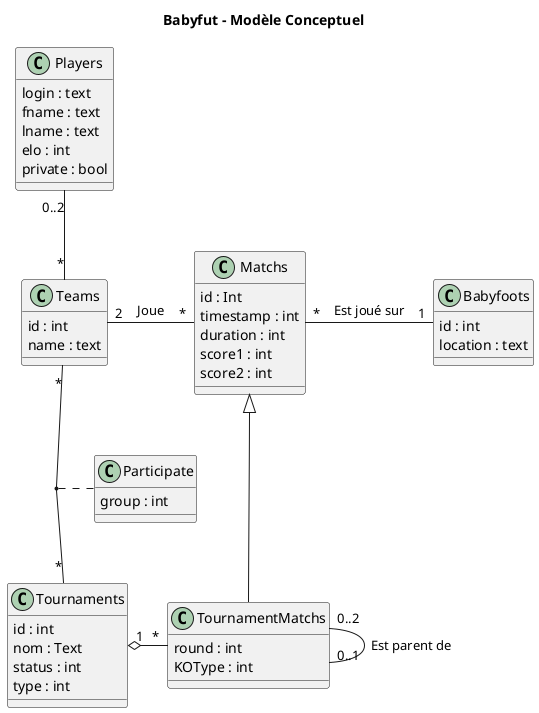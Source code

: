 
@startuml

title Babyfut - Modèle Conceptuel

class Matchs {
    id : Int
    timestamp : int
    duration : int
    score1 : int
    score2 : int
}
 
class Players{
    login : text
    fname : text
    lname : text
    elo : int
    private : bool
}


class Teams{
    id : int
    name : text
}
 
class Babyfoots{
    id : int
    location : text
}

class Tournaments{
    id : int
    nom : Text
    status : int
    type : int
    
}
class TournamentMatchs{
    round : int
    KOType : int
}

class Participate{
    group : int
}

Matchs <|-- TournamentMatchs
Matchs "*" - "1" Babyfoots : "   Est joué sur   "
Teams "2" - "*" Matchs : "   Joue   "
Players "0..2" -- "*" Teams
Teams "*" -- "*" Tournaments
Participate . (Teams, Tournaments)
TournamentMatchs "0..2" - "0..1" TournamentMatchs  : "Est parent de"


Tournaments "1" o- "*"  TournamentMatchs
@enduml